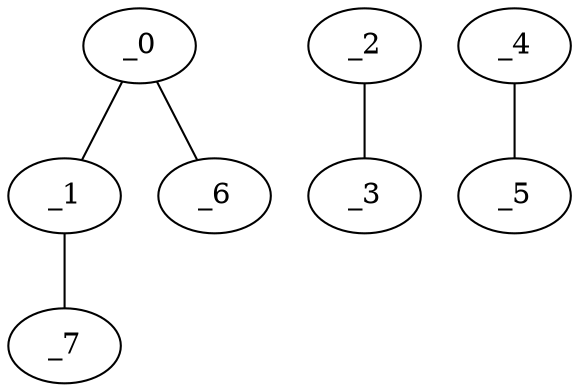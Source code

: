 graph HP1_0027 {
	_0	 [x="0.96",
		y="2.86"];
	_1	 [x="0.94",
		y="0.67"];
	_0 -- _1;
	_6	 [x="1.37508",
		y="2.42016"];
	_0 -- _6;
	_7	 [x="0.999192",
		y="1.93931"];
	_1 -- _7;
	_2	 [x="1.69305",
		y="1.18562"];
	_3	 [x="1.66202",
		y="2.50919"];
	_2 -- _3;
	_4	 [x="0.991845",
		y="1.55723"];
	_5	 [x="2.33626",
		y="2.24003"];
	_4 -- _5;
}
